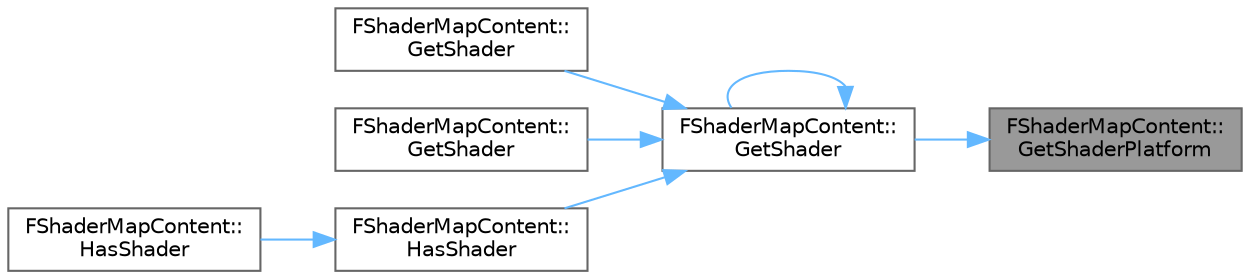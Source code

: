 digraph "FShaderMapContent::GetShaderPlatform"
{
 // INTERACTIVE_SVG=YES
 // LATEX_PDF_SIZE
  bgcolor="transparent";
  edge [fontname=Helvetica,fontsize=10,labelfontname=Helvetica,labelfontsize=10];
  node [fontname=Helvetica,fontsize=10,shape=box,height=0.2,width=0.4];
  rankdir="RL";
  Node1 [id="Node000001",label="FShaderMapContent::\lGetShaderPlatform",height=0.2,width=0.4,color="gray40", fillcolor="grey60", style="filled", fontcolor="black",tooltip=" "];
  Node1 -> Node2 [id="edge1_Node000001_Node000002",dir="back",color="steelblue1",style="solid",tooltip=" "];
  Node2 [id="Node000002",label="FShaderMapContent::\lGetShader",height=0.2,width=0.4,color="grey40", fillcolor="white", style="filled",URL="$db/df8/classFShaderMapContent.html#af11f22feaaf23d30c42b130e8449749f",tooltip="Finds the shader with the given type."];
  Node2 -> Node3 [id="edge2_Node000002_Node000003",dir="back",color="steelblue1",style="solid",tooltip=" "];
  Node3 [id="Node000003",label="FShaderMapContent::\lGetShader",height=0.2,width=0.4,color="grey40", fillcolor="white", style="filled",URL="$db/df8/classFShaderMapContent.html#a9e68f83f00af2396c9535e1e33d7fb6c",tooltip="Finds the shader with the given type."];
  Node2 -> Node4 [id="edge3_Node000002_Node000004",dir="back",color="steelblue1",style="solid",tooltip=" "];
  Node4 [id="Node000004",label="FShaderMapContent::\lGetShader",height=0.2,width=0.4,color="grey40", fillcolor="white", style="filled",URL="$db/df8/classFShaderMapContent.html#a3f8c8d7e4d64cf1a189d0bfd04fe5a0d",tooltip="Finds the shader with the given type."];
  Node2 -> Node2 [id="edge4_Node000002_Node000002",dir="back",color="steelblue1",style="solid",tooltip=" "];
  Node2 -> Node5 [id="edge5_Node000002_Node000005",dir="back",color="steelblue1",style="solid",tooltip=" "];
  Node5 [id="Node000005",label="FShaderMapContent::\lHasShader",height=0.2,width=0.4,color="grey40", fillcolor="white", style="filled",URL="$db/df8/classFShaderMapContent.html#aedf6919e5dbefb8f50fd435bf52493a0",tooltip="Finds the shader with the given type."];
  Node5 -> Node6 [id="edge6_Node000005_Node000006",dir="back",color="steelblue1",style="solid",tooltip=" "];
  Node6 [id="Node000006",label="FShaderMapContent::\lHasShader",height=0.2,width=0.4,color="grey40", fillcolor="white", style="filled",URL="$db/df8/classFShaderMapContent.html#a902afeed7f63de02e9ccaac80a71fe84",tooltip=" "];
}
